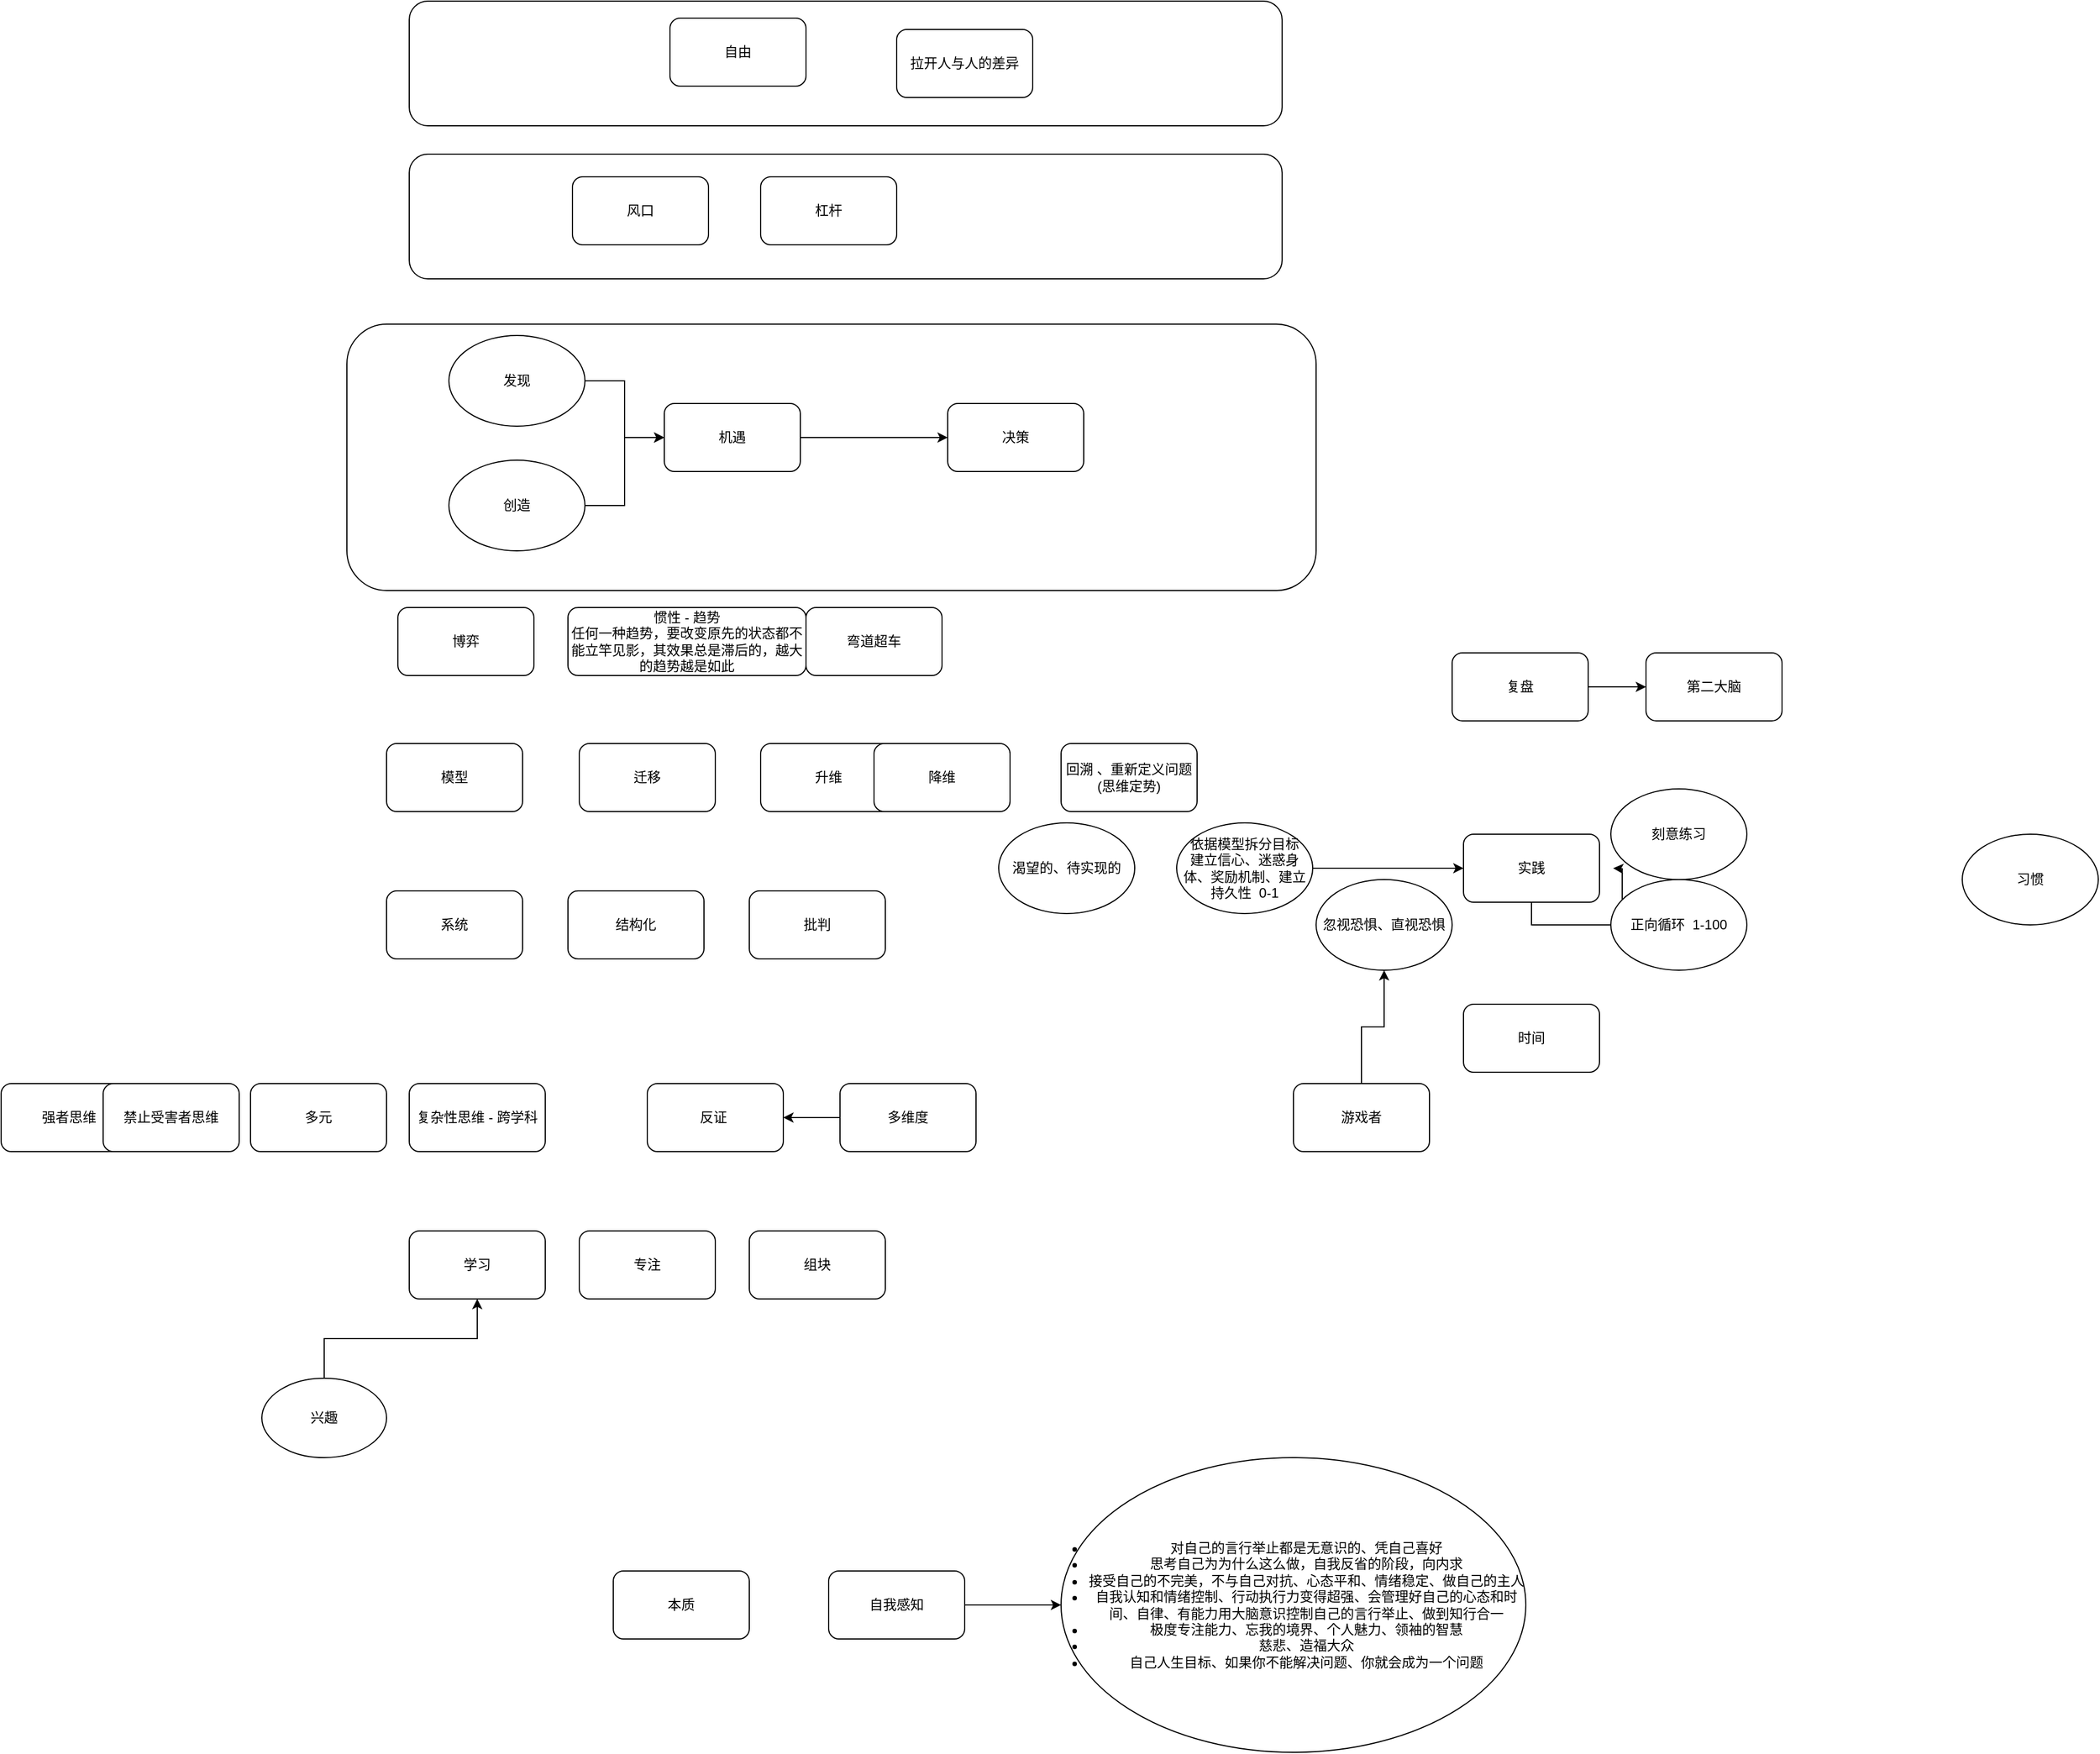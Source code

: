 <mxfile version="21.0.2" type="github">
  <diagram name="第 1 页" id="YvtEZz4fDpHej9pVCONi">
    <mxGraphModel dx="2261" dy="1971" grid="1" gridSize="10" guides="1" tooltips="1" connect="1" arrows="1" fold="1" page="1" pageScale="1" pageWidth="827" pageHeight="1169" math="0" shadow="0">
      <root>
        <mxCell id="0" />
        <mxCell id="1" parent="0" />
        <mxCell id="yrJ8rADurVAFEkHN2O-o-46" value="" style="rounded=1;whiteSpace=wrap;html=1;" vertex="1" parent="1">
          <mxGeometry x="95" y="-240" width="855" height="235" as="geometry" />
        </mxCell>
        <mxCell id="yrJ8rADurVAFEkHN2O-o-45" value="" style="rounded=1;whiteSpace=wrap;html=1;" vertex="1" parent="1">
          <mxGeometry x="150" y="-525" width="770" height="110" as="geometry" />
        </mxCell>
        <mxCell id="yrJ8rADurVAFEkHN2O-o-44" value="" style="rounded=1;whiteSpace=wrap;html=1;" vertex="1" parent="1">
          <mxGeometry x="150" y="-390" width="770" height="110" as="geometry" />
        </mxCell>
        <mxCell id="yrJ8rADurVAFEkHN2O-o-1" value="学习" style="rounded=1;whiteSpace=wrap;html=1;" vertex="1" parent="1">
          <mxGeometry x="150" y="560" width="120" height="60" as="geometry" />
        </mxCell>
        <mxCell id="yrJ8rADurVAFEkHN2O-o-2" value="专注" style="rounded=1;whiteSpace=wrap;html=1;" vertex="1" parent="1">
          <mxGeometry x="300" y="560" width="120" height="60" as="geometry" />
        </mxCell>
        <mxCell id="yrJ8rADurVAFEkHN2O-o-3" value="组块" style="rounded=1;whiteSpace=wrap;html=1;" vertex="1" parent="1">
          <mxGeometry x="450" y="560" width="120" height="60" as="geometry" />
        </mxCell>
        <mxCell id="yrJ8rADurVAFEkHN2O-o-4" value="系统" style="rounded=1;whiteSpace=wrap;html=1;" vertex="1" parent="1">
          <mxGeometry x="130" y="260" width="120" height="60" as="geometry" />
        </mxCell>
        <mxCell id="yrJ8rADurVAFEkHN2O-o-5" value="结构化" style="rounded=1;whiteSpace=wrap;html=1;" vertex="1" parent="1">
          <mxGeometry x="290" y="260" width="120" height="60" as="geometry" />
        </mxCell>
        <mxCell id="yrJ8rADurVAFEkHN2O-o-6" value="复杂性思维 - 跨学科" style="rounded=1;whiteSpace=wrap;html=1;" vertex="1" parent="1">
          <mxGeometry x="150" y="430" width="120" height="60" as="geometry" />
        </mxCell>
        <mxCell id="yrJ8rADurVAFEkHN2O-o-7" value="模型" style="rounded=1;whiteSpace=wrap;html=1;" vertex="1" parent="1">
          <mxGeometry x="130" y="130" width="120" height="60" as="geometry" />
        </mxCell>
        <mxCell id="yrJ8rADurVAFEkHN2O-o-8" value="决策" style="rounded=1;whiteSpace=wrap;html=1;" vertex="1" parent="1">
          <mxGeometry x="625" y="-170" width="120" height="60" as="geometry" />
        </mxCell>
        <mxCell id="yrJ8rADurVAFEkHN2O-o-9" value="风口" style="rounded=1;whiteSpace=wrap;html=1;" vertex="1" parent="1">
          <mxGeometry x="294" y="-370" width="120" height="60" as="geometry" />
        </mxCell>
        <mxCell id="yrJ8rADurVAFEkHN2O-o-10" value="杠杆" style="rounded=1;whiteSpace=wrap;html=1;" vertex="1" parent="1">
          <mxGeometry x="460" y="-370" width="120" height="60" as="geometry" />
        </mxCell>
        <mxCell id="yrJ8rADurVAFEkHN2O-o-11" value="自由" style="rounded=1;whiteSpace=wrap;html=1;" vertex="1" parent="1">
          <mxGeometry x="380" y="-510" width="120" height="60" as="geometry" />
        </mxCell>
        <mxCell id="yrJ8rADurVAFEkHN2O-o-13" style="edgeStyle=orthogonalEdgeStyle;rounded=0;orthogonalLoop=1;jettySize=auto;html=1;exitX=1;exitY=0.5;exitDx=0;exitDy=0;entryX=0;entryY=0.5;entryDx=0;entryDy=0;" edge="1" parent="1" source="yrJ8rADurVAFEkHN2O-o-12" target="yrJ8rADurVAFEkHN2O-o-8">
          <mxGeometry relative="1" as="geometry" />
        </mxCell>
        <mxCell id="yrJ8rADurVAFEkHN2O-o-12" value="机遇" style="rounded=1;whiteSpace=wrap;html=1;" vertex="1" parent="1">
          <mxGeometry x="375" y="-170" width="120" height="60" as="geometry" />
        </mxCell>
        <mxCell id="yrJ8rADurVAFEkHN2O-o-16" style="edgeStyle=orthogonalEdgeStyle;rounded=0;orthogonalLoop=1;jettySize=auto;html=1;exitX=1;exitY=0.5;exitDx=0;exitDy=0;" edge="1" parent="1" source="yrJ8rADurVAFEkHN2O-o-14" target="yrJ8rADurVAFEkHN2O-o-12">
          <mxGeometry relative="1" as="geometry" />
        </mxCell>
        <mxCell id="yrJ8rADurVAFEkHN2O-o-14" value="发现" style="ellipse;whiteSpace=wrap;html=1;" vertex="1" parent="1">
          <mxGeometry x="185" y="-230" width="120" height="80" as="geometry" />
        </mxCell>
        <mxCell id="yrJ8rADurVAFEkHN2O-o-17" value="" style="edgeStyle=orthogonalEdgeStyle;rounded=0;orthogonalLoop=1;jettySize=auto;html=1;" edge="1" parent="1" source="yrJ8rADurVAFEkHN2O-o-15" target="yrJ8rADurVAFEkHN2O-o-12">
          <mxGeometry relative="1" as="geometry" />
        </mxCell>
        <mxCell id="yrJ8rADurVAFEkHN2O-o-15" value="创造" style="ellipse;whiteSpace=wrap;html=1;" vertex="1" parent="1">
          <mxGeometry x="185" y="-120" width="120" height="80" as="geometry" />
        </mxCell>
        <mxCell id="yrJ8rADurVAFEkHN2O-o-19" value="迁移" style="rounded=1;whiteSpace=wrap;html=1;" vertex="1" parent="1">
          <mxGeometry x="300" y="130" width="120" height="60" as="geometry" />
        </mxCell>
        <mxCell id="yrJ8rADurVAFEkHN2O-o-37" style="edgeStyle=orthogonalEdgeStyle;rounded=0;orthogonalLoop=1;jettySize=auto;html=1;exitX=0.5;exitY=1;exitDx=0;exitDy=0;" edge="1" parent="1" source="yrJ8rADurVAFEkHN2O-o-20">
          <mxGeometry relative="1" as="geometry">
            <mxPoint x="1212" y="240" as="targetPoint" />
          </mxGeometry>
        </mxCell>
        <mxCell id="yrJ8rADurVAFEkHN2O-o-20" value="实践" style="rounded=1;whiteSpace=wrap;html=1;" vertex="1" parent="1">
          <mxGeometry x="1080" y="210" width="120" height="60" as="geometry" />
        </mxCell>
        <mxCell id="yrJ8rADurVAFEkHN2O-o-42" style="edgeStyle=orthogonalEdgeStyle;rounded=0;orthogonalLoop=1;jettySize=auto;html=1;exitX=1;exitY=0.5;exitDx=0;exitDy=0;" edge="1" parent="1" source="yrJ8rADurVAFEkHN2O-o-21" target="yrJ8rADurVAFEkHN2O-o-41">
          <mxGeometry relative="1" as="geometry" />
        </mxCell>
        <mxCell id="yrJ8rADurVAFEkHN2O-o-21" value="复盘" style="rounded=1;whiteSpace=wrap;html=1;" vertex="1" parent="1">
          <mxGeometry x="1070" y="50" width="120" height="60" as="geometry" />
        </mxCell>
        <mxCell id="yrJ8rADurVAFEkHN2O-o-23" style="edgeStyle=orthogonalEdgeStyle;rounded=0;orthogonalLoop=1;jettySize=auto;html=1;exitX=0.5;exitY=0;exitDx=0;exitDy=0;" edge="1" parent="1" source="yrJ8rADurVAFEkHN2O-o-22" target="yrJ8rADurVAFEkHN2O-o-1">
          <mxGeometry relative="1" as="geometry" />
        </mxCell>
        <mxCell id="yrJ8rADurVAFEkHN2O-o-22" value="兴趣" style="ellipse;whiteSpace=wrap;html=1;" vertex="1" parent="1">
          <mxGeometry x="20" y="690" width="110" height="70" as="geometry" />
        </mxCell>
        <mxCell id="yrJ8rADurVAFEkHN2O-o-24" value="时间" style="rounded=1;whiteSpace=wrap;html=1;" vertex="1" parent="1">
          <mxGeometry x="1080" y="360" width="120" height="60" as="geometry" />
        </mxCell>
        <mxCell id="yrJ8rADurVAFEkHN2O-o-26" value="本质" style="rounded=1;whiteSpace=wrap;html=1;" vertex="1" parent="1">
          <mxGeometry x="330" y="860" width="120" height="60" as="geometry" />
        </mxCell>
        <mxCell id="yrJ8rADurVAFEkHN2O-o-27" value="反证&amp;nbsp;" style="rounded=1;whiteSpace=wrap;html=1;" vertex="1" parent="1">
          <mxGeometry x="360" y="430" width="120" height="60" as="geometry" />
        </mxCell>
        <mxCell id="yrJ8rADurVAFEkHN2O-o-29" style="edgeStyle=orthogonalEdgeStyle;rounded=0;orthogonalLoop=1;jettySize=auto;html=1;exitX=0;exitY=0.5;exitDx=0;exitDy=0;" edge="1" parent="1" source="yrJ8rADurVAFEkHN2O-o-28" target="yrJ8rADurVAFEkHN2O-o-27">
          <mxGeometry relative="1" as="geometry" />
        </mxCell>
        <mxCell id="yrJ8rADurVAFEkHN2O-o-28" value="多维度" style="rounded=1;whiteSpace=wrap;html=1;" vertex="1" parent="1">
          <mxGeometry x="530" y="430" width="120" height="60" as="geometry" />
        </mxCell>
        <mxCell id="yrJ8rADurVAFEkHN2O-o-30" value="博弈" style="rounded=1;whiteSpace=wrap;html=1;" vertex="1" parent="1">
          <mxGeometry x="140" y="10" width="120" height="60" as="geometry" />
        </mxCell>
        <mxCell id="yrJ8rADurVAFEkHN2O-o-31" value="拉开人与人的差异" style="rounded=1;whiteSpace=wrap;html=1;" vertex="1" parent="1">
          <mxGeometry x="580" y="-500" width="120" height="60" as="geometry" />
        </mxCell>
        <mxCell id="yrJ8rADurVAFEkHN2O-o-34" style="edgeStyle=orthogonalEdgeStyle;rounded=0;orthogonalLoop=1;jettySize=auto;html=1;exitX=1;exitY=0.5;exitDx=0;exitDy=0;" edge="1" parent="1" source="yrJ8rADurVAFEkHN2O-o-32" target="yrJ8rADurVAFEkHN2O-o-33">
          <mxGeometry relative="1" as="geometry" />
        </mxCell>
        <mxCell id="yrJ8rADurVAFEkHN2O-o-32" value="自我感知" style="rounded=1;whiteSpace=wrap;html=1;" vertex="1" parent="1">
          <mxGeometry x="520" y="860" width="120" height="60" as="geometry" />
        </mxCell>
        <mxCell id="yrJ8rADurVAFEkHN2O-o-33" value="&lt;div class=&quot;lake-content&quot;&gt;&lt;ul style=&quot;margin: 0; padding-left: 23px&quot; class=&quot;ne-ul&quot;&gt;&lt;li id=&quot;uc30e6d70&quot;&gt;对自己的言行举止都是无意识的、凭自己喜好&lt;/li&gt;&lt;li id=&quot;uc17edd8b&quot;&gt;&lt;span class=&quot;ne-text&quot;&gt;思考自己为为什么这么做，自我反省的阶段，向内求&lt;/span&gt;&lt;/li&gt;&lt;li id=&quot;u63547b23&quot;&gt;&lt;span class=&quot;ne-text&quot;&gt;接受自己的不完美，不与自己对抗、心态平和、情绪稳定、做自己的主人&lt;/span&gt;&lt;/li&gt;&lt;li id=&quot;u4344cce0&quot;&gt;&lt;span class=&quot;ne-text&quot;&gt;自我认知和情绪控制、行动执行力变得超强、会管理好自己的心态和时间、自律、有能力用大脑意识控制自己的言行举止、做到知行合一&lt;/span&gt;&lt;/li&gt;&lt;li id=&quot;ubfca6bf3&quot;&gt;&lt;span class=&quot;ne-text&quot;&gt;极度专注能力、忘我的境界、个人魅力、领袖的智慧&lt;/span&gt;&lt;/li&gt;&lt;li id=&quot;ucda49014&quot;&gt;&lt;span class=&quot;ne-text&quot;&gt;慈悲、造福大众&lt;/span&gt;&lt;/li&gt;&lt;li id=&quot;uc3cded7e&quot;&gt;&lt;span class=&quot;ne-text&quot;&gt;自己人生目标、如果你不能解决问题、你就会成为一个问题&lt;/span&gt;&lt;/li&gt;&lt;/ul&gt;&lt;/div&gt;" style="ellipse;whiteSpace=wrap;html=1;" vertex="1" parent="1">
          <mxGeometry x="725" y="760" width="410" height="260" as="geometry" />
        </mxCell>
        <mxCell id="yrJ8rADurVAFEkHN2O-o-36" style="edgeStyle=orthogonalEdgeStyle;rounded=0;orthogonalLoop=1;jettySize=auto;html=1;exitX=1;exitY=0.5;exitDx=0;exitDy=0;entryX=0;entryY=0.5;entryDx=0;entryDy=0;" edge="1" parent="1" source="yrJ8rADurVAFEkHN2O-o-35" target="yrJ8rADurVAFEkHN2O-o-20">
          <mxGeometry relative="1" as="geometry" />
        </mxCell>
        <mxCell id="yrJ8rADurVAFEkHN2O-o-35" value="依据模型拆分目标&lt;br&gt;建立信心、迷惑身体、奖励机制、建立持久性&amp;nbsp; 0-1" style="ellipse;whiteSpace=wrap;html=1;" vertex="1" parent="1">
          <mxGeometry x="827" y="200" width="120" height="80" as="geometry" />
        </mxCell>
        <mxCell id="yrJ8rADurVAFEkHN2O-o-38" value="正向循环&amp;nbsp; 1-100" style="ellipse;whiteSpace=wrap;html=1;" vertex="1" parent="1">
          <mxGeometry x="1210" y="250" width="120" height="80" as="geometry" />
        </mxCell>
        <mxCell id="yrJ8rADurVAFEkHN2O-o-39" value="忽视恐惧、直视恐惧" style="ellipse;whiteSpace=wrap;html=1;" vertex="1" parent="1">
          <mxGeometry x="950" y="250" width="120" height="80" as="geometry" />
        </mxCell>
        <mxCell id="yrJ8rADurVAFEkHN2O-o-41" value="第二大脑" style="rounded=1;whiteSpace=wrap;html=1;" vertex="1" parent="1">
          <mxGeometry x="1241" y="50" width="120" height="60" as="geometry" />
        </mxCell>
        <mxCell id="yrJ8rADurVAFEkHN2O-o-47" value="渴望的、待实现的" style="ellipse;whiteSpace=wrap;html=1;" vertex="1" parent="1">
          <mxGeometry x="670" y="200" width="120" height="80" as="geometry" />
        </mxCell>
        <mxCell id="yrJ8rADurVAFEkHN2O-o-48" value="多元" style="rounded=1;whiteSpace=wrap;html=1;" vertex="1" parent="1">
          <mxGeometry x="10" y="430" width="120" height="60" as="geometry" />
        </mxCell>
        <mxCell id="yrJ8rADurVAFEkHN2O-o-49" value="批判" style="rounded=1;whiteSpace=wrap;html=1;" vertex="1" parent="1">
          <mxGeometry x="450" y="260" width="120" height="60" as="geometry" />
        </mxCell>
        <mxCell id="yrJ8rADurVAFEkHN2O-o-50" value="刻意练习" style="ellipse;whiteSpace=wrap;html=1;" vertex="1" parent="1">
          <mxGeometry x="1210" y="170" width="120" height="80" as="geometry" />
        </mxCell>
        <mxCell id="yrJ8rADurVAFEkHN2O-o-51" value="强者思维" style="rounded=1;whiteSpace=wrap;html=1;" vertex="1" parent="1">
          <mxGeometry x="-210" y="430" width="120" height="60" as="geometry" />
        </mxCell>
        <mxCell id="yrJ8rADurVAFEkHN2O-o-53" style="edgeStyle=orthogonalEdgeStyle;rounded=0;orthogonalLoop=1;jettySize=auto;html=1;exitX=0.5;exitY=0;exitDx=0;exitDy=0;entryX=0.5;entryY=1;entryDx=0;entryDy=0;" edge="1" parent="1" source="yrJ8rADurVAFEkHN2O-o-52" target="yrJ8rADurVAFEkHN2O-o-39">
          <mxGeometry relative="1" as="geometry" />
        </mxCell>
        <mxCell id="yrJ8rADurVAFEkHN2O-o-52" value="游戏者" style="rounded=1;whiteSpace=wrap;html=1;" vertex="1" parent="1">
          <mxGeometry x="930" y="430" width="120" height="60" as="geometry" />
        </mxCell>
        <mxCell id="yrJ8rADurVAFEkHN2O-o-54" value="禁止受害者思维" style="rounded=1;whiteSpace=wrap;html=1;" vertex="1" parent="1">
          <mxGeometry x="-120" y="430" width="120" height="60" as="geometry" />
        </mxCell>
        <mxCell id="yrJ8rADurVAFEkHN2O-o-56" value="惯性 - 趋势&lt;br&gt;任何一种趋势，要改变原先的状态都不能立竿见影，其效果总是滞后的，越大的趋势越是如此" style="rounded=1;whiteSpace=wrap;html=1;" vertex="1" parent="1">
          <mxGeometry x="290" y="10" width="210" height="60" as="geometry" />
        </mxCell>
        <mxCell id="yrJ8rADurVAFEkHN2O-o-57" value="弯道超车" style="rounded=1;whiteSpace=wrap;html=1;" vertex="1" parent="1">
          <mxGeometry x="500" y="10" width="120" height="60" as="geometry" />
        </mxCell>
        <mxCell id="yrJ8rADurVAFEkHN2O-o-58" value="习惯" style="ellipse;whiteSpace=wrap;html=1;" vertex="1" parent="1">
          <mxGeometry x="1520" y="210" width="120" height="80" as="geometry" />
        </mxCell>
        <mxCell id="yrJ8rADurVAFEkHN2O-o-59" value="升维" style="rounded=1;whiteSpace=wrap;html=1;" vertex="1" parent="1">
          <mxGeometry x="460" y="130" width="120" height="60" as="geometry" />
        </mxCell>
        <mxCell id="yrJ8rADurVAFEkHN2O-o-60" value="降维" style="rounded=1;whiteSpace=wrap;html=1;" vertex="1" parent="1">
          <mxGeometry x="560" y="130" width="120" height="60" as="geometry" />
        </mxCell>
        <mxCell id="yrJ8rADurVAFEkHN2O-o-61" value="回溯 、重新定义问题(思维定势)" style="rounded=1;whiteSpace=wrap;html=1;" vertex="1" parent="1">
          <mxGeometry x="725" y="130" width="120" height="60" as="geometry" />
        </mxCell>
      </root>
    </mxGraphModel>
  </diagram>
</mxfile>
